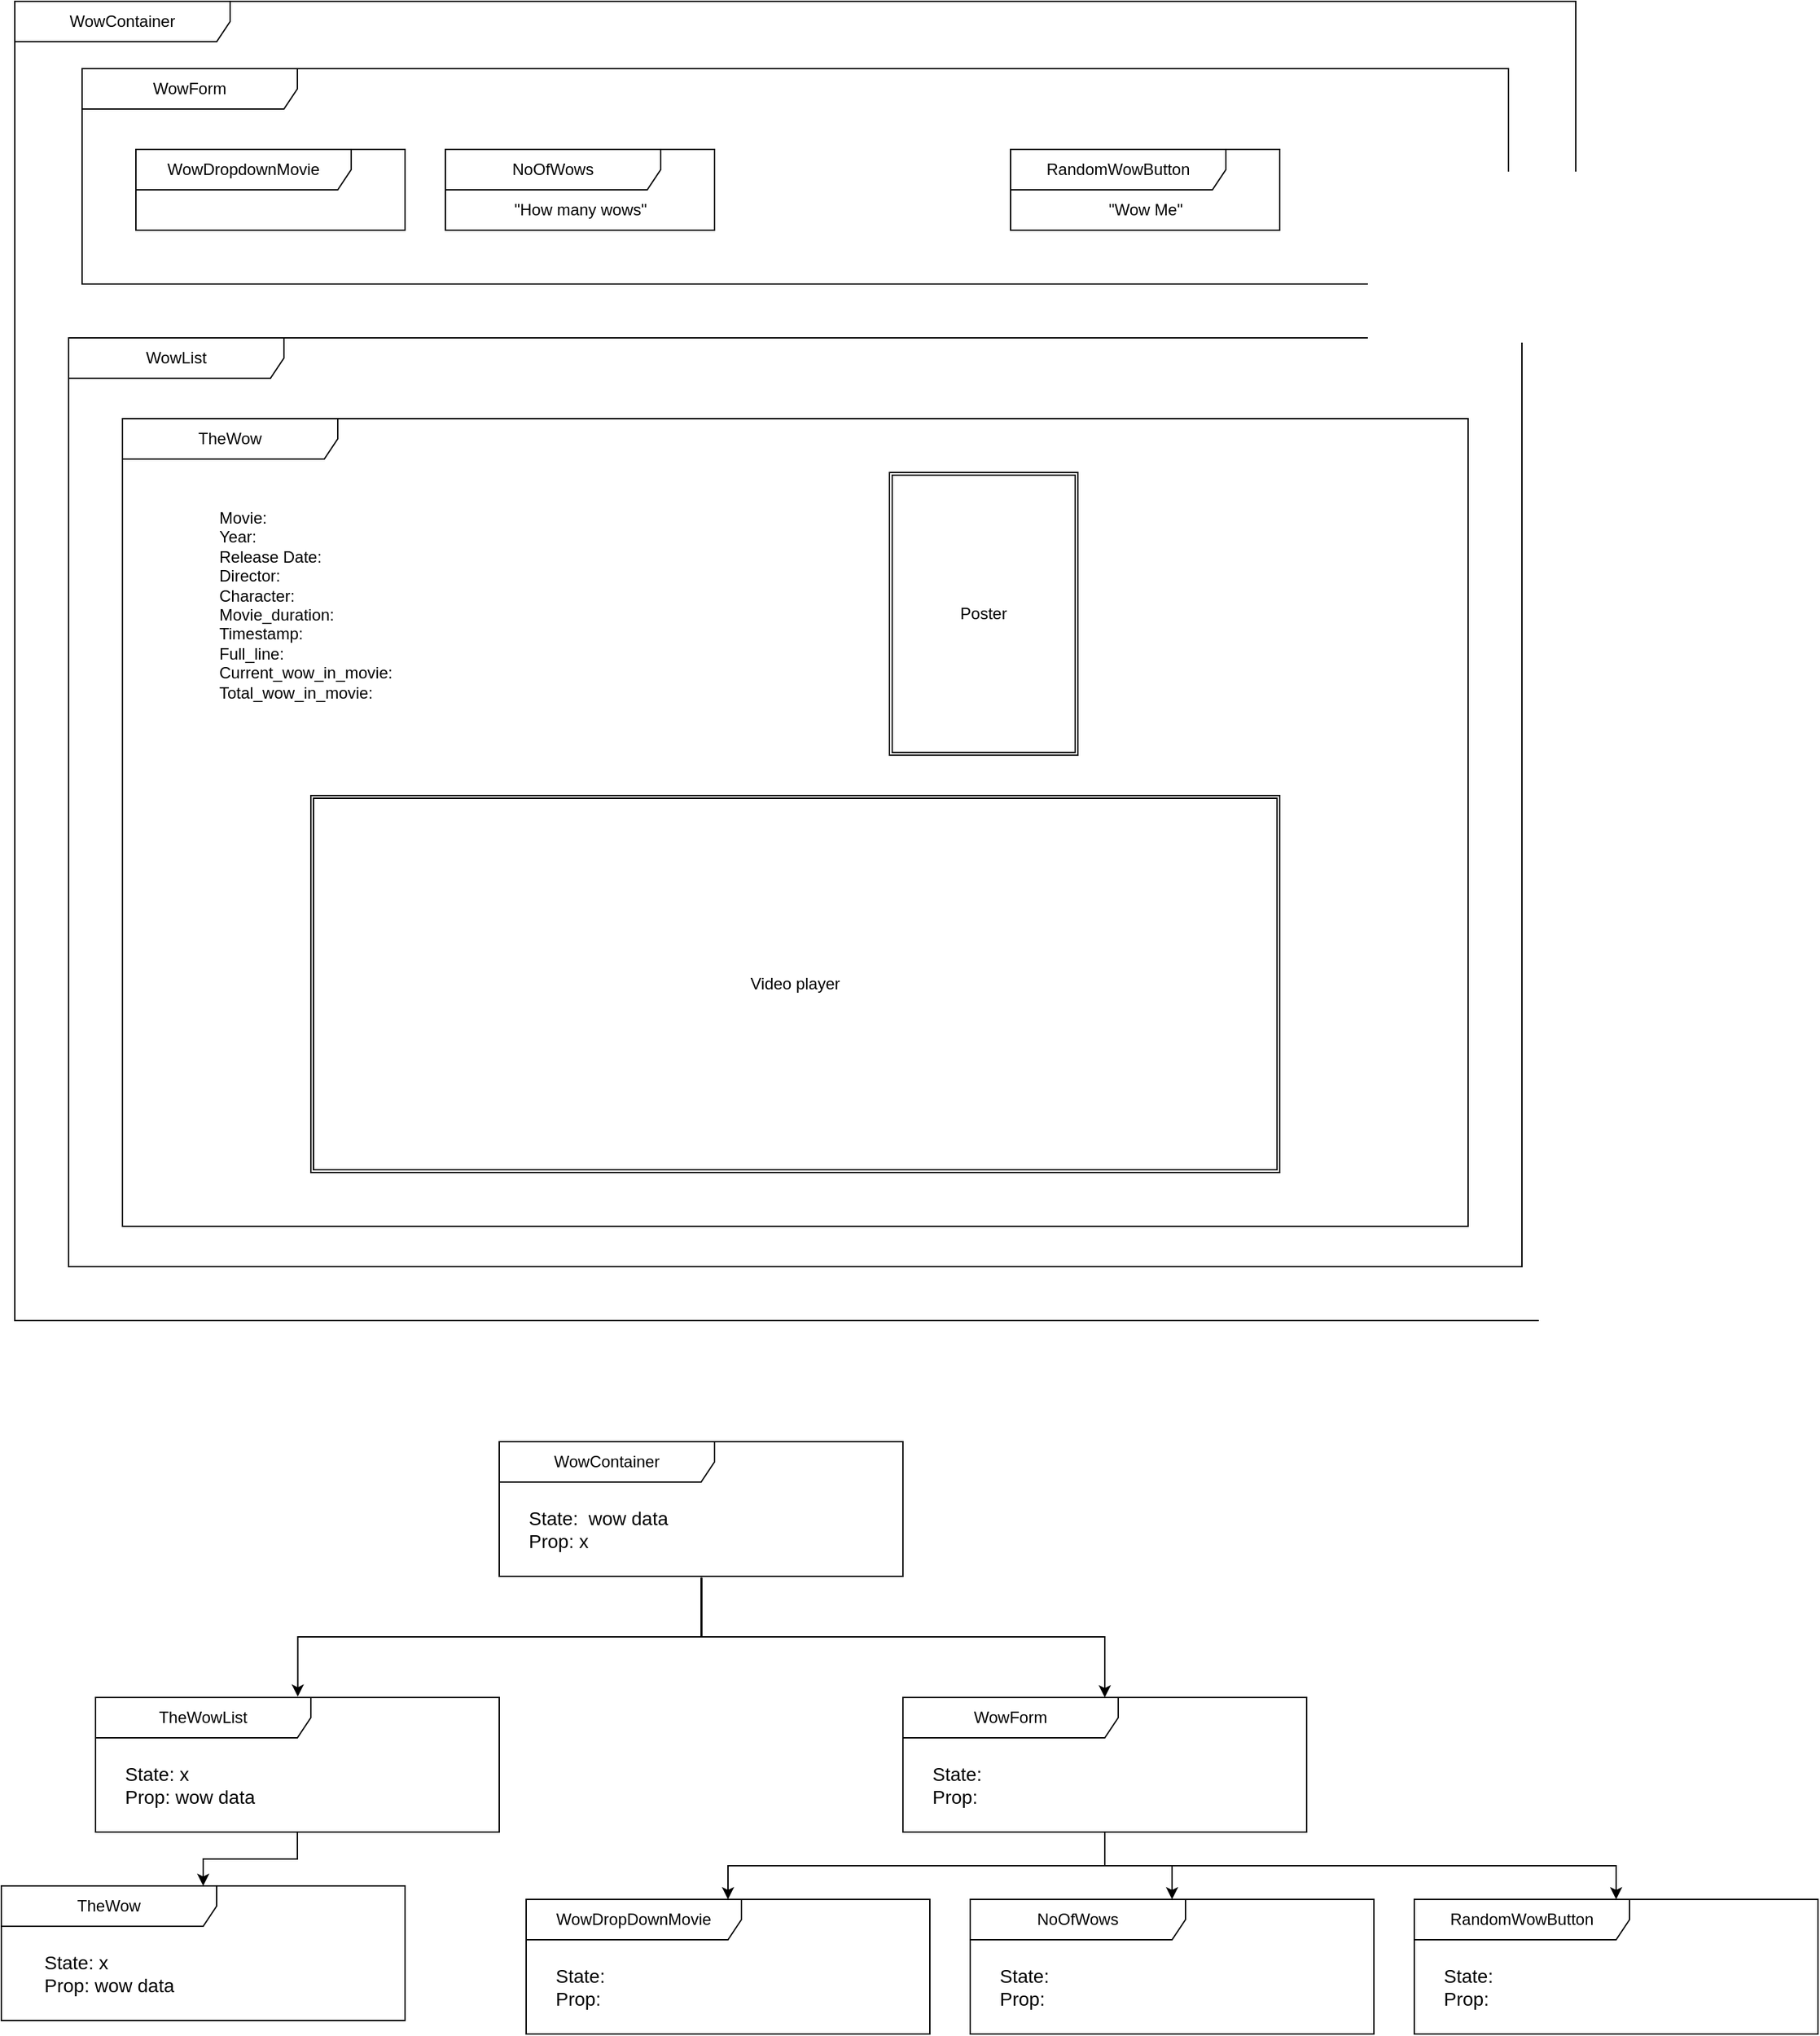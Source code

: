 <mxfile version="21.2.1" type="device">
  <diagram name="Page-1" id="5f0bae14-7c28-e335-631c-24af17079c00">
    <mxGraphModel dx="1074" dy="824" grid="1" gridSize="10" guides="1" tooltips="1" connect="1" arrows="1" fold="1" page="1" pageScale="1" pageWidth="1100" pageHeight="850" background="none" math="0" shadow="0">
      <root>
        <mxCell id="0" />
        <mxCell id="1" parent="0" />
        <mxCell id="gR9e00ZP6hZfzNk6QoTo-1" value="WowContainer" style="shape=umlFrame;whiteSpace=wrap;html=1;pointerEvents=0;recursiveResize=0;container=1;collapsible=0;width=160;" vertex="1" parent="1">
          <mxGeometry x="80" y="150" width="1160" height="980" as="geometry" />
        </mxCell>
        <mxCell id="gR9e00ZP6hZfzNk6QoTo-2" value="WowList" style="shape=umlFrame;whiteSpace=wrap;html=1;pointerEvents=0;recursiveResize=0;container=1;collapsible=0;width=160;" vertex="1" parent="gR9e00ZP6hZfzNk6QoTo-1">
          <mxGeometry x="40" y="250" width="1080" height="690" as="geometry" />
        </mxCell>
        <mxCell id="gR9e00ZP6hZfzNk6QoTo-6" value="TheWow" style="shape=umlFrame;whiteSpace=wrap;html=1;pointerEvents=0;recursiveResize=0;container=1;collapsible=0;width=160;" vertex="1" parent="gR9e00ZP6hZfzNk6QoTo-2">
          <mxGeometry x="40" y="60" width="1000" height="600" as="geometry" />
        </mxCell>
        <mxCell id="gR9e00ZP6hZfzNk6QoTo-7" value="Video player" style="shape=ext;double=1;rounded=0;whiteSpace=wrap;html=1;" vertex="1" parent="gR9e00ZP6hZfzNk6QoTo-6">
          <mxGeometry x="140" y="280" width="720" height="280" as="geometry" />
        </mxCell>
        <mxCell id="gR9e00ZP6hZfzNk6QoTo-15" value="Movie:&lt;br&gt;Year:&lt;br&gt;Release Date:&lt;br&gt;Director:&lt;br&gt;Character:&lt;br&gt;Movie_duration:&lt;br&gt;Timestamp:&lt;br&gt;Full_line:&lt;br&gt;Current_wow_in_movie:&lt;br&gt;Total_wow_in_movie:" style="text;strokeColor=none;align=left;fillColor=none;html=1;verticalAlign=top;whiteSpace=wrap;rounded=0;" vertex="1" parent="gR9e00ZP6hZfzNk6QoTo-6">
          <mxGeometry x="70" y="60" width="310" height="200" as="geometry" />
        </mxCell>
        <mxCell id="gR9e00ZP6hZfzNk6QoTo-16" value="Poster" style="shape=ext;double=1;rounded=0;whiteSpace=wrap;html=1;" vertex="1" parent="gR9e00ZP6hZfzNk6QoTo-6">
          <mxGeometry x="570" y="40" width="140" height="210" as="geometry" />
        </mxCell>
        <mxCell id="gR9e00ZP6hZfzNk6QoTo-3" value="WowDropdownMovie" style="shape=umlFrame;whiteSpace=wrap;html=1;pointerEvents=0;recursiveResize=0;container=1;collapsible=0;width=160;" vertex="1" parent="gR9e00ZP6hZfzNk6QoTo-1">
          <mxGeometry x="90" y="110" width="200" height="60" as="geometry" />
        </mxCell>
        <mxCell id="gR9e00ZP6hZfzNk6QoTo-8" value="RandomWowButton" style="shape=umlFrame;whiteSpace=wrap;html=1;pointerEvents=0;recursiveResize=0;container=1;collapsible=0;width=160;" vertex="1" parent="gR9e00ZP6hZfzNk6QoTo-1">
          <mxGeometry x="740" y="110" width="200" height="60" as="geometry" />
        </mxCell>
        <mxCell id="gR9e00ZP6hZfzNk6QoTo-9" value="&quot;Wow Me&quot;" style="text;html=1;align=center;verticalAlign=middle;resizable=0;points=[];autosize=1;strokeColor=none;fillColor=none;" vertex="1" parent="gR9e00ZP6hZfzNk6QoTo-8">
          <mxGeometry x="60" y="30" width="80" height="30" as="geometry" />
        </mxCell>
        <mxCell id="gR9e00ZP6hZfzNk6QoTo-10" value="NoOfWows" style="shape=umlFrame;whiteSpace=wrap;html=1;pointerEvents=0;recursiveResize=0;container=1;collapsible=0;width=160;" vertex="1" parent="gR9e00ZP6hZfzNk6QoTo-1">
          <mxGeometry x="320" y="110" width="200" height="60" as="geometry" />
        </mxCell>
        <mxCell id="gR9e00ZP6hZfzNk6QoTo-12" value="&quot;How many wows&quot;" style="text;html=1;align=center;verticalAlign=middle;resizable=0;points=[];autosize=1;strokeColor=none;fillColor=none;" vertex="1" parent="gR9e00ZP6hZfzNk6QoTo-10">
          <mxGeometry x="40" y="30" width="120" height="30" as="geometry" />
        </mxCell>
        <mxCell id="gR9e00ZP6hZfzNk6QoTo-40" value="WowForm" style="shape=umlFrame;whiteSpace=wrap;html=1;pointerEvents=0;recursiveResize=0;container=1;collapsible=0;width=160;" vertex="1" parent="gR9e00ZP6hZfzNk6QoTo-1">
          <mxGeometry x="50" y="50" width="1060" height="160" as="geometry" />
        </mxCell>
        <mxCell id="gR9e00ZP6hZfzNk6QoTo-29" value="WowDropDownMovie" style="shape=umlFrame;whiteSpace=wrap;html=1;pointerEvents=0;recursiveResize=0;container=1;collapsible=0;width=160;" vertex="1" parent="1">
          <mxGeometry x="460" y="1560" width="300" height="100" as="geometry" />
        </mxCell>
        <mxCell id="gR9e00ZP6hZfzNk6QoTo-34" value="State:&amp;nbsp;&lt;br style=&quot;font-size: 14px;&quot;&gt;Prop:" style="text;strokeColor=none;align=left;fillColor=none;html=1;verticalAlign=middle;whiteSpace=wrap;rounded=0;spacing=2;fontSize=14;" vertex="1" parent="gR9e00ZP6hZfzNk6QoTo-29">
          <mxGeometry x="20" y="40" width="210" height="50" as="geometry" />
        </mxCell>
        <mxCell id="gR9e00ZP6hZfzNk6QoTo-44" style="edgeStyle=orthogonalEdgeStyle;rounded=0;orthogonalLoop=1;jettySize=auto;html=1;exitX=0.5;exitY=1.009;exitDx=0;exitDy=0;exitPerimeter=0;" edge="1" parent="1" source="gR9e00ZP6hZfzNk6QoTo-33" target="gR9e00ZP6hZfzNk6QoTo-41">
          <mxGeometry relative="1" as="geometry" />
        </mxCell>
        <mxCell id="gR9e00ZP6hZfzNk6QoTo-45" style="edgeStyle=orthogonalEdgeStyle;rounded=0;orthogonalLoop=1;jettySize=auto;html=1;entryX=0.501;entryY=-0.006;entryDx=0;entryDy=0;entryPerimeter=0;exitX=0.502;exitY=1.009;exitDx=0;exitDy=0;exitPerimeter=0;" edge="1" parent="1" source="gR9e00ZP6hZfzNk6QoTo-33" target="gR9e00ZP6hZfzNk6QoTo-36">
          <mxGeometry relative="1" as="geometry" />
        </mxCell>
        <mxCell id="gR9e00ZP6hZfzNk6QoTo-33" value="WowContainer" style="shape=umlFrame;whiteSpace=wrap;html=1;pointerEvents=0;recursiveResize=0;container=1;collapsible=0;width=160;" vertex="1" parent="1">
          <mxGeometry x="440" y="1220" width="300" height="100" as="geometry" />
        </mxCell>
        <mxCell id="gR9e00ZP6hZfzNk6QoTo-30" value="State:&amp;nbsp; wow data&lt;br style=&quot;font-size: 14px;&quot;&gt;Prop: x" style="text;strokeColor=none;align=left;fillColor=none;html=1;verticalAlign=middle;whiteSpace=wrap;rounded=0;spacing=2;fontSize=14;" vertex="1" parent="gR9e00ZP6hZfzNk6QoTo-33">
          <mxGeometry x="20" y="40" width="210" height="50" as="geometry" />
        </mxCell>
        <mxCell id="gR9e00ZP6hZfzNk6QoTo-35" value="" style="group" vertex="1" connectable="0" parent="1">
          <mxGeometry x="70" y="1550" width="300" height="100" as="geometry" />
        </mxCell>
        <mxCell id="gR9e00ZP6hZfzNk6QoTo-31" value="TheWow" style="shape=umlFrame;whiteSpace=wrap;html=1;pointerEvents=0;recursiveResize=0;container=1;collapsible=0;width=160;" vertex="1" parent="gR9e00ZP6hZfzNk6QoTo-35">
          <mxGeometry width="300" height="100" as="geometry" />
        </mxCell>
        <mxCell id="gR9e00ZP6hZfzNk6QoTo-32" value="State: x&lt;br style=&quot;font-size: 14px;&quot;&gt;Prop: wow data" style="text;strokeColor=none;align=left;fillColor=none;html=1;verticalAlign=middle;whiteSpace=wrap;rounded=0;spacing=2;fontSize=14;" vertex="1" parent="gR9e00ZP6hZfzNk6QoTo-35">
          <mxGeometry x="30" y="40" width="210" height="50" as="geometry" />
        </mxCell>
        <mxCell id="gR9e00ZP6hZfzNk6QoTo-46" style="edgeStyle=orthogonalEdgeStyle;rounded=0;orthogonalLoop=1;jettySize=auto;html=1;" edge="1" parent="1" source="gR9e00ZP6hZfzNk6QoTo-36" target="gR9e00ZP6hZfzNk6QoTo-31">
          <mxGeometry relative="1" as="geometry" />
        </mxCell>
        <mxCell id="gR9e00ZP6hZfzNk6QoTo-36" value="TheWowList" style="shape=umlFrame;whiteSpace=wrap;html=1;pointerEvents=0;recursiveResize=0;container=1;collapsible=0;width=160;" vertex="1" parent="1">
          <mxGeometry x="140" y="1410" width="300" height="100" as="geometry" />
        </mxCell>
        <mxCell id="gR9e00ZP6hZfzNk6QoTo-37" value="State: x&amp;nbsp;&lt;br style=&quot;font-size: 14px;&quot;&gt;Prop: wow data" style="text;strokeColor=none;align=left;fillColor=none;html=1;verticalAlign=middle;whiteSpace=wrap;rounded=0;spacing=2;fontSize=14;" vertex="1" parent="gR9e00ZP6hZfzNk6QoTo-36">
          <mxGeometry x="20" y="40" width="210" height="50" as="geometry" />
        </mxCell>
        <mxCell id="gR9e00ZP6hZfzNk6QoTo-38" value="NoOfWows" style="shape=umlFrame;whiteSpace=wrap;html=1;pointerEvents=0;recursiveResize=0;container=1;collapsible=0;width=160;" vertex="1" parent="1">
          <mxGeometry x="790" y="1560" width="300" height="100" as="geometry" />
        </mxCell>
        <mxCell id="gR9e00ZP6hZfzNk6QoTo-39" value="State:&amp;nbsp;&lt;br style=&quot;font-size: 14px;&quot;&gt;Prop:" style="text;strokeColor=none;align=left;fillColor=none;html=1;verticalAlign=middle;whiteSpace=wrap;rounded=0;spacing=2;fontSize=14;" vertex="1" parent="gR9e00ZP6hZfzNk6QoTo-38">
          <mxGeometry x="20" y="40" width="210" height="50" as="geometry" />
        </mxCell>
        <mxCell id="gR9e00ZP6hZfzNk6QoTo-47" style="edgeStyle=orthogonalEdgeStyle;rounded=0;orthogonalLoop=1;jettySize=auto;html=1;exitX=0.5;exitY=1.015;exitDx=0;exitDy=0;exitPerimeter=0;" edge="1" parent="1" source="gR9e00ZP6hZfzNk6QoTo-41" target="gR9e00ZP6hZfzNk6QoTo-29">
          <mxGeometry relative="1" as="geometry" />
        </mxCell>
        <mxCell id="gR9e00ZP6hZfzNk6QoTo-48" style="edgeStyle=orthogonalEdgeStyle;rounded=0;orthogonalLoop=1;jettySize=auto;html=1;" edge="1" parent="1" source="gR9e00ZP6hZfzNk6QoTo-41" target="gR9e00ZP6hZfzNk6QoTo-38">
          <mxGeometry relative="1" as="geometry" />
        </mxCell>
        <mxCell id="gR9e00ZP6hZfzNk6QoTo-53" style="edgeStyle=orthogonalEdgeStyle;rounded=0;orthogonalLoop=1;jettySize=auto;html=1;exitX=0.5;exitY=0.999;exitDx=0;exitDy=0;exitPerimeter=0;" edge="1" parent="1" source="gR9e00ZP6hZfzNk6QoTo-41" target="gR9e00ZP6hZfzNk6QoTo-49">
          <mxGeometry relative="1" as="geometry" />
        </mxCell>
        <mxCell id="gR9e00ZP6hZfzNk6QoTo-41" value="WowForm" style="shape=umlFrame;whiteSpace=wrap;html=1;pointerEvents=0;recursiveResize=0;container=1;collapsible=0;width=160;" vertex="1" parent="1">
          <mxGeometry x="740" y="1410" width="300" height="100" as="geometry" />
        </mxCell>
        <mxCell id="gR9e00ZP6hZfzNk6QoTo-42" value="State:&amp;nbsp;&lt;br style=&quot;font-size: 14px;&quot;&gt;Prop:" style="text;strokeColor=none;align=left;fillColor=none;html=1;verticalAlign=middle;whiteSpace=wrap;rounded=0;spacing=2;fontSize=14;" vertex="1" parent="gR9e00ZP6hZfzNk6QoTo-41">
          <mxGeometry x="20" y="40" width="210" height="50" as="geometry" />
        </mxCell>
        <mxCell id="gR9e00ZP6hZfzNk6QoTo-49" value="RandomWowButton" style="shape=umlFrame;whiteSpace=wrap;html=1;pointerEvents=0;recursiveResize=0;container=1;collapsible=0;width=160;" vertex="1" parent="1">
          <mxGeometry x="1120" y="1560" width="300" height="100" as="geometry" />
        </mxCell>
        <mxCell id="gR9e00ZP6hZfzNk6QoTo-50" value="State:&amp;nbsp;&lt;br style=&quot;font-size: 14px;&quot;&gt;Prop:" style="text;strokeColor=none;align=left;fillColor=none;html=1;verticalAlign=middle;whiteSpace=wrap;rounded=0;spacing=2;fontSize=14;" vertex="1" parent="gR9e00ZP6hZfzNk6QoTo-49">
          <mxGeometry x="20" y="40" width="210" height="50" as="geometry" />
        </mxCell>
      </root>
    </mxGraphModel>
  </diagram>
</mxfile>
